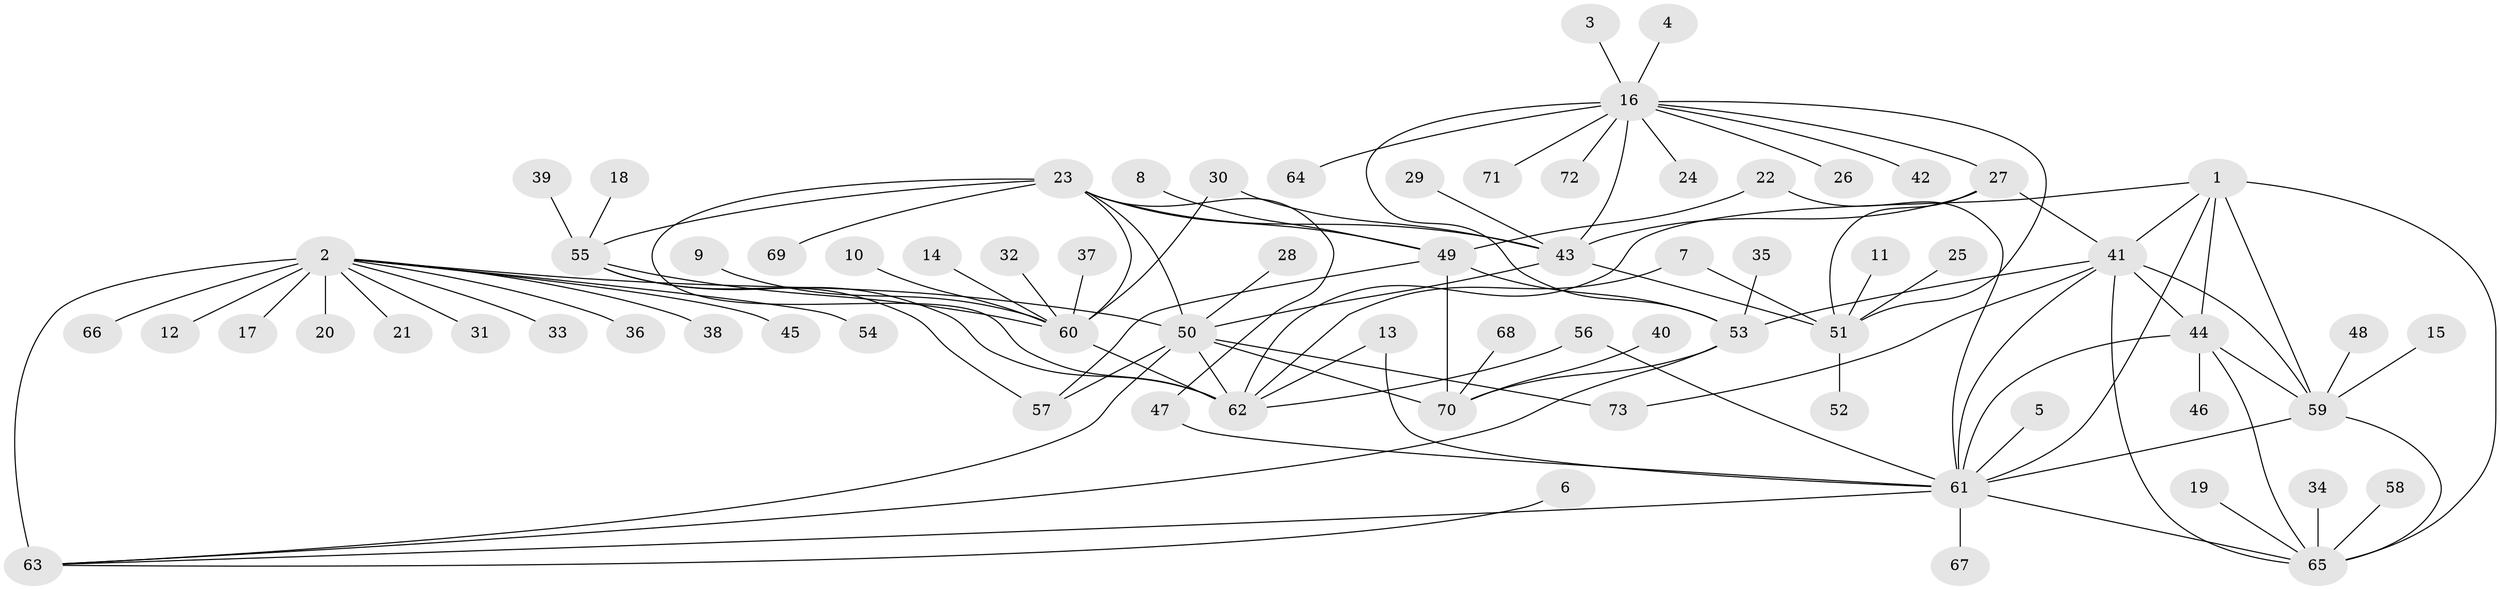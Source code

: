 // original degree distribution, {9: 0.0684931506849315, 10: 0.02054794520547945, 8: 0.0410958904109589, 7: 0.0410958904109589, 12: 0.02054794520547945, 16: 0.00684931506849315, 11: 0.0273972602739726, 14: 0.0136986301369863, 1: 0.589041095890411, 2: 0.14383561643835616, 3: 0.0273972602739726}
// Generated by graph-tools (version 1.1) at 2025/02/03/09/25 03:02:50]
// undirected, 73 vertices, 107 edges
graph export_dot {
graph [start="1"]
  node [color=gray90,style=filled];
  1;
  2;
  3;
  4;
  5;
  6;
  7;
  8;
  9;
  10;
  11;
  12;
  13;
  14;
  15;
  16;
  17;
  18;
  19;
  20;
  21;
  22;
  23;
  24;
  25;
  26;
  27;
  28;
  29;
  30;
  31;
  32;
  33;
  34;
  35;
  36;
  37;
  38;
  39;
  40;
  41;
  42;
  43;
  44;
  45;
  46;
  47;
  48;
  49;
  50;
  51;
  52;
  53;
  54;
  55;
  56;
  57;
  58;
  59;
  60;
  61;
  62;
  63;
  64;
  65;
  66;
  67;
  68;
  69;
  70;
  71;
  72;
  73;
  1 -- 41 [weight=1.0];
  1 -- 44 [weight=1.0];
  1 -- 59 [weight=2.0];
  1 -- 61 [weight=1.0];
  1 -- 62 [weight=1.0];
  1 -- 65 [weight=1.0];
  2 -- 12 [weight=1.0];
  2 -- 17 [weight=1.0];
  2 -- 20 [weight=1.0];
  2 -- 21 [weight=1.0];
  2 -- 31 [weight=1.0];
  2 -- 33 [weight=1.0];
  2 -- 36 [weight=1.0];
  2 -- 38 [weight=1.0];
  2 -- 45 [weight=1.0];
  2 -- 50 [weight=4.0];
  2 -- 54 [weight=1.0];
  2 -- 63 [weight=8.0];
  2 -- 66 [weight=1.0];
  3 -- 16 [weight=1.0];
  4 -- 16 [weight=1.0];
  5 -- 61 [weight=1.0];
  6 -- 63 [weight=1.0];
  7 -- 51 [weight=1.0];
  7 -- 62 [weight=1.0];
  8 -- 49 [weight=1.0];
  9 -- 60 [weight=1.0];
  10 -- 60 [weight=1.0];
  11 -- 51 [weight=1.0];
  13 -- 61 [weight=1.0];
  13 -- 62 [weight=1.0];
  14 -- 60 [weight=1.0];
  15 -- 59 [weight=1.0];
  16 -- 24 [weight=1.0];
  16 -- 26 [weight=1.0];
  16 -- 27 [weight=3.0];
  16 -- 42 [weight=1.0];
  16 -- 43 [weight=6.0];
  16 -- 51 [weight=3.0];
  16 -- 53 [weight=1.0];
  16 -- 64 [weight=1.0];
  16 -- 71 [weight=1.0];
  16 -- 72 [weight=1.0];
  18 -- 55 [weight=1.0];
  19 -- 65 [weight=1.0];
  22 -- 49 [weight=1.0];
  22 -- 61 [weight=1.0];
  23 -- 43 [weight=1.0];
  23 -- 47 [weight=1.0];
  23 -- 49 [weight=1.0];
  23 -- 50 [weight=1.0];
  23 -- 55 [weight=2.0];
  23 -- 60 [weight=6.0];
  23 -- 62 [weight=2.0];
  23 -- 69 [weight=1.0];
  25 -- 51 [weight=1.0];
  27 -- 41 [weight=1.0];
  27 -- 43 [weight=2.0];
  27 -- 51 [weight=1.0];
  28 -- 50 [weight=1.0];
  29 -- 43 [weight=1.0];
  30 -- 43 [weight=1.0];
  30 -- 60 [weight=1.0];
  32 -- 60 [weight=1.0];
  34 -- 65 [weight=1.0];
  35 -- 53 [weight=1.0];
  37 -- 60 [weight=1.0];
  39 -- 55 [weight=1.0];
  40 -- 70 [weight=1.0];
  41 -- 44 [weight=1.0];
  41 -- 53 [weight=1.0];
  41 -- 59 [weight=2.0];
  41 -- 61 [weight=1.0];
  41 -- 65 [weight=1.0];
  41 -- 73 [weight=1.0];
  43 -- 50 [weight=1.0];
  43 -- 51 [weight=2.0];
  44 -- 46 [weight=1.0];
  44 -- 59 [weight=2.0];
  44 -- 61 [weight=1.0];
  44 -- 65 [weight=1.0];
  47 -- 61 [weight=1.0];
  48 -- 59 [weight=1.0];
  49 -- 53 [weight=8.0];
  49 -- 57 [weight=1.0];
  49 -- 70 [weight=4.0];
  50 -- 57 [weight=1.0];
  50 -- 62 [weight=1.0];
  50 -- 63 [weight=2.0];
  50 -- 70 [weight=1.0];
  50 -- 73 [weight=1.0];
  51 -- 52 [weight=1.0];
  53 -- 63 [weight=1.0];
  53 -- 70 [weight=2.0];
  55 -- 57 [weight=1.0];
  55 -- 60 [weight=3.0];
  55 -- 62 [weight=1.0];
  56 -- 61 [weight=1.0];
  56 -- 62 [weight=1.0];
  58 -- 65 [weight=1.0];
  59 -- 61 [weight=2.0];
  59 -- 65 [weight=2.0];
  60 -- 62 [weight=3.0];
  61 -- 63 [weight=1.0];
  61 -- 65 [weight=1.0];
  61 -- 67 [weight=1.0];
  68 -- 70 [weight=1.0];
}
